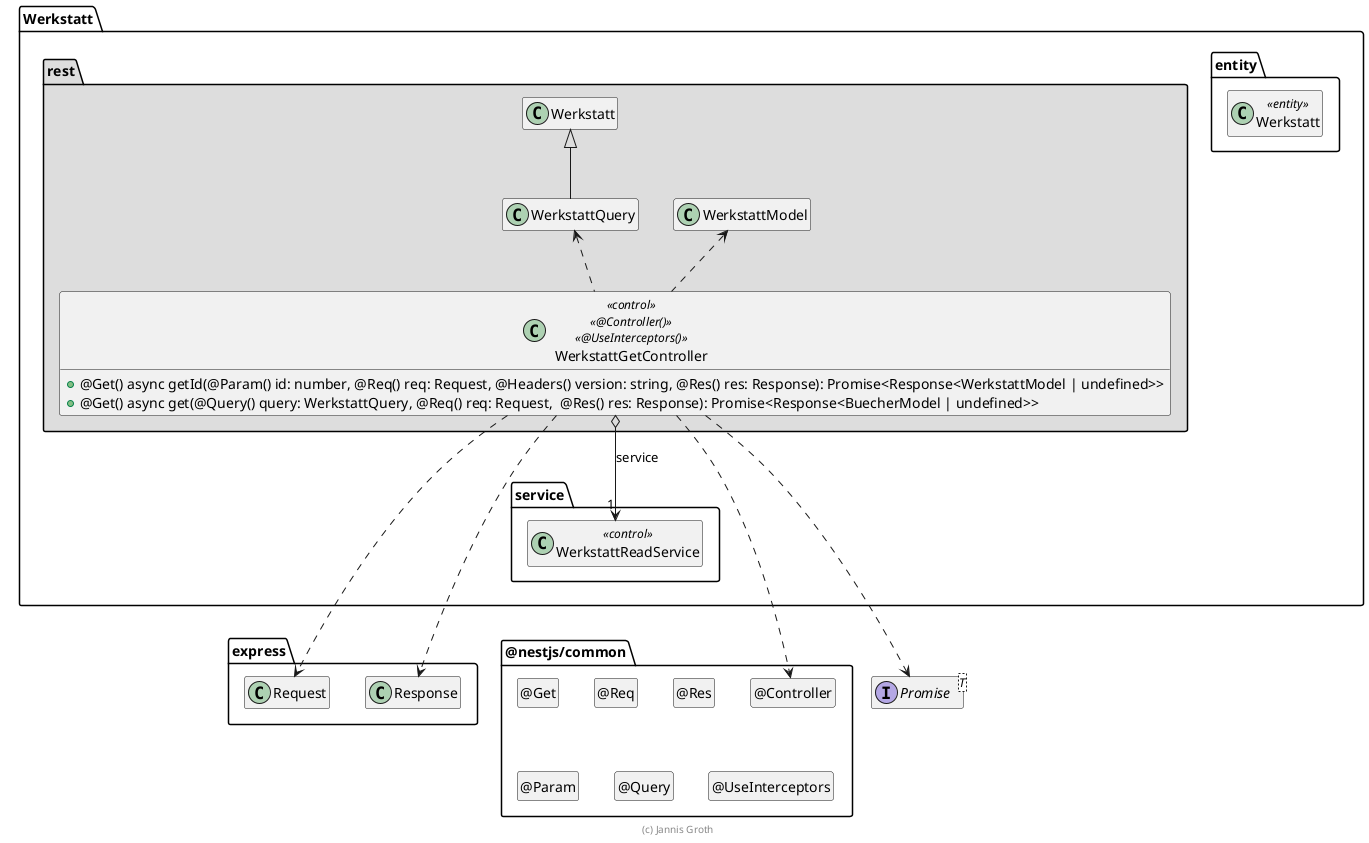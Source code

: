 @startuml Controller-Klasse

interface Promise<T>

package @nestjs/common {
  class "@Controller" as Controller
  hide Controller circle

  class "@Get" as Get
  hide Get circle

  class "@Req" as Req
  hide Req circle

  class "@Res" as Res
  hide Res circle

  class "@Param" as Param
  hide Param circle

  class "@Query" as Query
  hide Query circle

  class "@UseInterceptors" as UseInterceptors
  hide UseInterceptors circle
}

package express {
  class Request
  class Response

  Response .[hidden].> Controller
}

package Werkstatt {
  package entity #FFFFFF {
    class Werkstatt <<entity>>

    Werkstatt .[hidden].> Promise
    Werkstatt .[hidden].> Request
  }

  package service {
    class WerkstattReadService << control >>
  }

  package rest #DDDDDD {
    WerkstattQuery -up-|> Werkstatt

    class WerkstattGetController << control >> << @Controller() >> << @UseInterceptors() >> {
      + @Get() async getId(@Param() id: number, @Req() req: Request, @Headers() version: string, @Res() res: Response): Promise<Response<WerkstattModel | undefined>>
      + @Get() async get(@Query() query: WerkstattQuery, @Req() req: Request,  @Res() res: Response): Promise<Response<BuecherModel | undefined>>
    }

    WerkstattGetController o--> "1" WerkstattReadService : service

    WerkstattGetController ..> Controller
    WerkstattGetController ..> Request
    WerkstattGetController ..> Response
    WerkstattGetController ..> Promise
    WerkstattGetController .up.> WerkstattModel
    WerkstattGetController .up.> WerkstattQuery

    WerkstattReadService .[hidden].> Request
    WerkstattReadService .[hidden].> Promise
    Response .right[hidden].> Controller
  }
}

hide empty members

footer (c) Jannis Groth

@enduml

